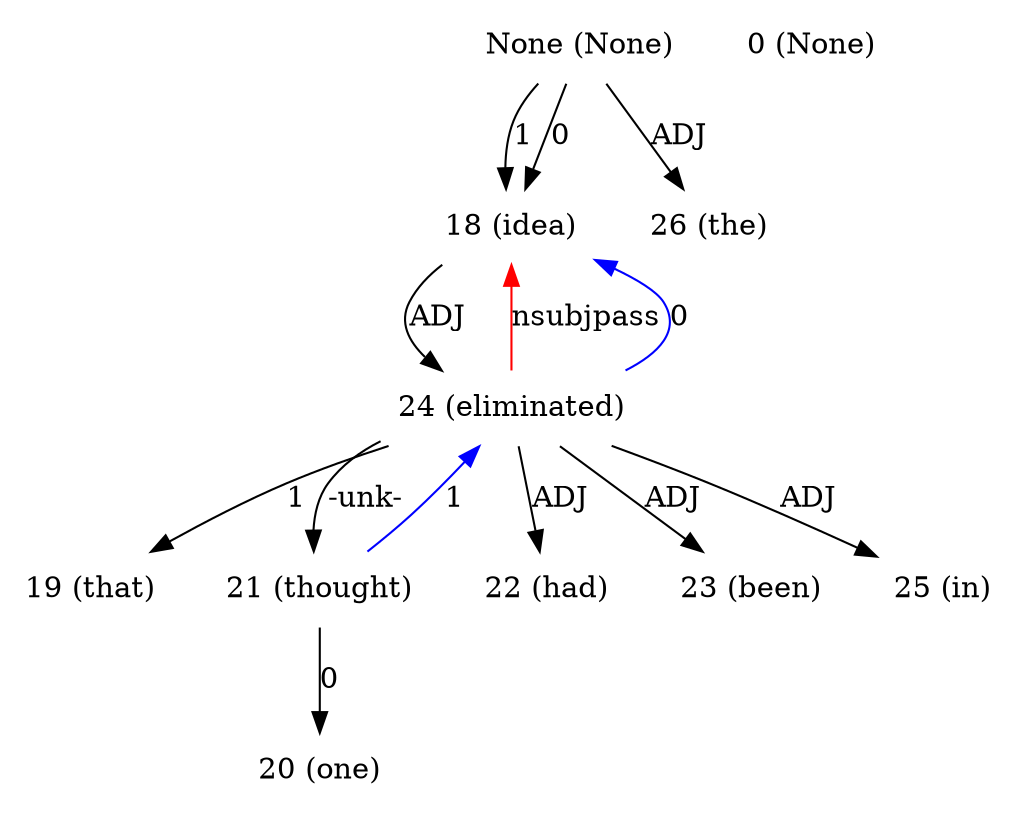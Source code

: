 digraph G{
edge [dir=forward]
node [shape=plaintext]

None [label="None (None)"]
None -> 18 [label="1"]
None [label="None (None)"]
None -> 18 [label="0"]
None [label="None (None)"]
None -> 26 [label="ADJ"]
0 [label="0 (None)"]
18 [label="18 (idea)"]
18 -> 24 [label="ADJ"]
24 -> 18 [label="nsubjpass", color="red"]
19 [label="19 (that)"]
20 [label="20 (one)"]
21 [label="21 (thought)"]
21 -> 24 [label="1", color="blue"]
21 -> 20 [label="0"]
22 [label="22 (had)"]
23 [label="23 (been)"]
24 [label="24 (eliminated)"]
24 -> 19 [label="1"]
24 -> 21 [label="-unk-"]
24 -> 22 [label="ADJ"]
24 -> 23 [label="ADJ"]
24 -> 25 [label="ADJ"]
24 -> 18 [label="0", color="blue"]
25 [label="25 (in)"]
26 [label="26 (the)"]
}
